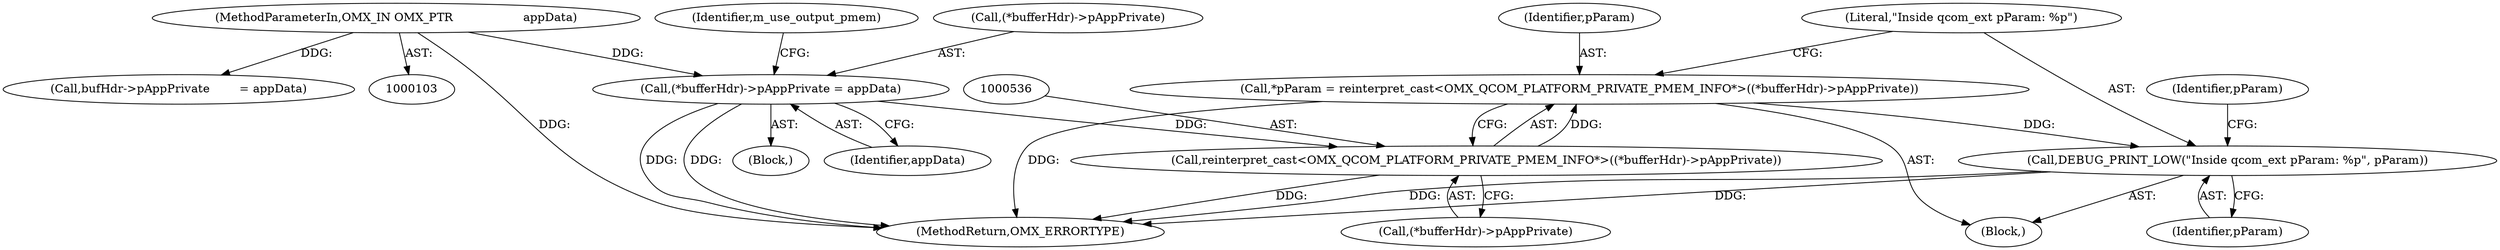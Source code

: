 digraph "0_Android_7558d03e6498e970b761aa44fff6b2c659202d95_2@pointer" {
"1000533" [label="(Call,*pParam = reinterpret_cast<OMX_QCOM_PLATFORM_PRIVATE_PMEM_INFO*>((*bufferHdr)->pAppPrivate))"];
"1000535" [label="(Call,reinterpret_cast<OMX_QCOM_PLATFORM_PRIVATE_PMEM_INFO*>((*bufferHdr)->pAppPrivate))"];
"1000385" [label="(Call,(*bufferHdr)->pAppPrivate = appData)"];
"1000107" [label="(MethodParameterIn,OMX_IN OMX_PTR                   appData)"];
"1000541" [label="(Call,DEBUG_PRINT_LOW(\"Inside qcom_ext pParam: %p\", pParam))"];
"1000531" [label="(Block,)"];
"1000537" [label="(Call,(*bufferHdr)->pAppPrivate)"];
"1000646" [label="(MethodReturn,OMX_ERRORTYPE)"];
"1000541" [label="(Call,DEBUG_PRINT_LOW(\"Inside qcom_ext pParam: %p\", pParam))"];
"1000390" [label="(Identifier,appData)"];
"1000107" [label="(MethodParameterIn,OMX_IN OMX_PTR                   appData)"];
"1000393" [label="(Identifier,m_use_output_pmem)"];
"1000534" [label="(Identifier,pParam)"];
"1000386" [label="(Call,(*bufferHdr)->pAppPrivate)"];
"1000280" [label="(Call,bufHdr->pAppPrivate        = appData)"];
"1000533" [label="(Call,*pParam = reinterpret_cast<OMX_QCOM_PLATFORM_PRIVATE_PMEM_INFO*>((*bufferHdr)->pAppPrivate))"];
"1000542" [label="(Literal,\"Inside qcom_ext pParam: %p\")"];
"1000535" [label="(Call,reinterpret_cast<OMX_QCOM_PLATFORM_PRIVATE_PMEM_INFO*>((*bufferHdr)->pAppPrivate))"];
"1000370" [label="(Block,)"];
"1000385" [label="(Call,(*bufferHdr)->pAppPrivate = appData)"];
"1000543" [label="(Identifier,pParam)"];
"1000545" [label="(Identifier,pParam)"];
"1000533" -> "1000531"  [label="AST: "];
"1000533" -> "1000535"  [label="CFG: "];
"1000534" -> "1000533"  [label="AST: "];
"1000535" -> "1000533"  [label="AST: "];
"1000542" -> "1000533"  [label="CFG: "];
"1000533" -> "1000646"  [label="DDG: "];
"1000535" -> "1000533"  [label="DDG: "];
"1000533" -> "1000541"  [label="DDG: "];
"1000535" -> "1000537"  [label="CFG: "];
"1000536" -> "1000535"  [label="AST: "];
"1000537" -> "1000535"  [label="AST: "];
"1000535" -> "1000646"  [label="DDG: "];
"1000385" -> "1000535"  [label="DDG: "];
"1000385" -> "1000370"  [label="AST: "];
"1000385" -> "1000390"  [label="CFG: "];
"1000386" -> "1000385"  [label="AST: "];
"1000390" -> "1000385"  [label="AST: "];
"1000393" -> "1000385"  [label="CFG: "];
"1000385" -> "1000646"  [label="DDG: "];
"1000385" -> "1000646"  [label="DDG: "];
"1000107" -> "1000385"  [label="DDG: "];
"1000107" -> "1000103"  [label="AST: "];
"1000107" -> "1000646"  [label="DDG: "];
"1000107" -> "1000280"  [label="DDG: "];
"1000541" -> "1000531"  [label="AST: "];
"1000541" -> "1000543"  [label="CFG: "];
"1000542" -> "1000541"  [label="AST: "];
"1000543" -> "1000541"  [label="AST: "];
"1000545" -> "1000541"  [label="CFG: "];
"1000541" -> "1000646"  [label="DDG: "];
"1000541" -> "1000646"  [label="DDG: "];
}
